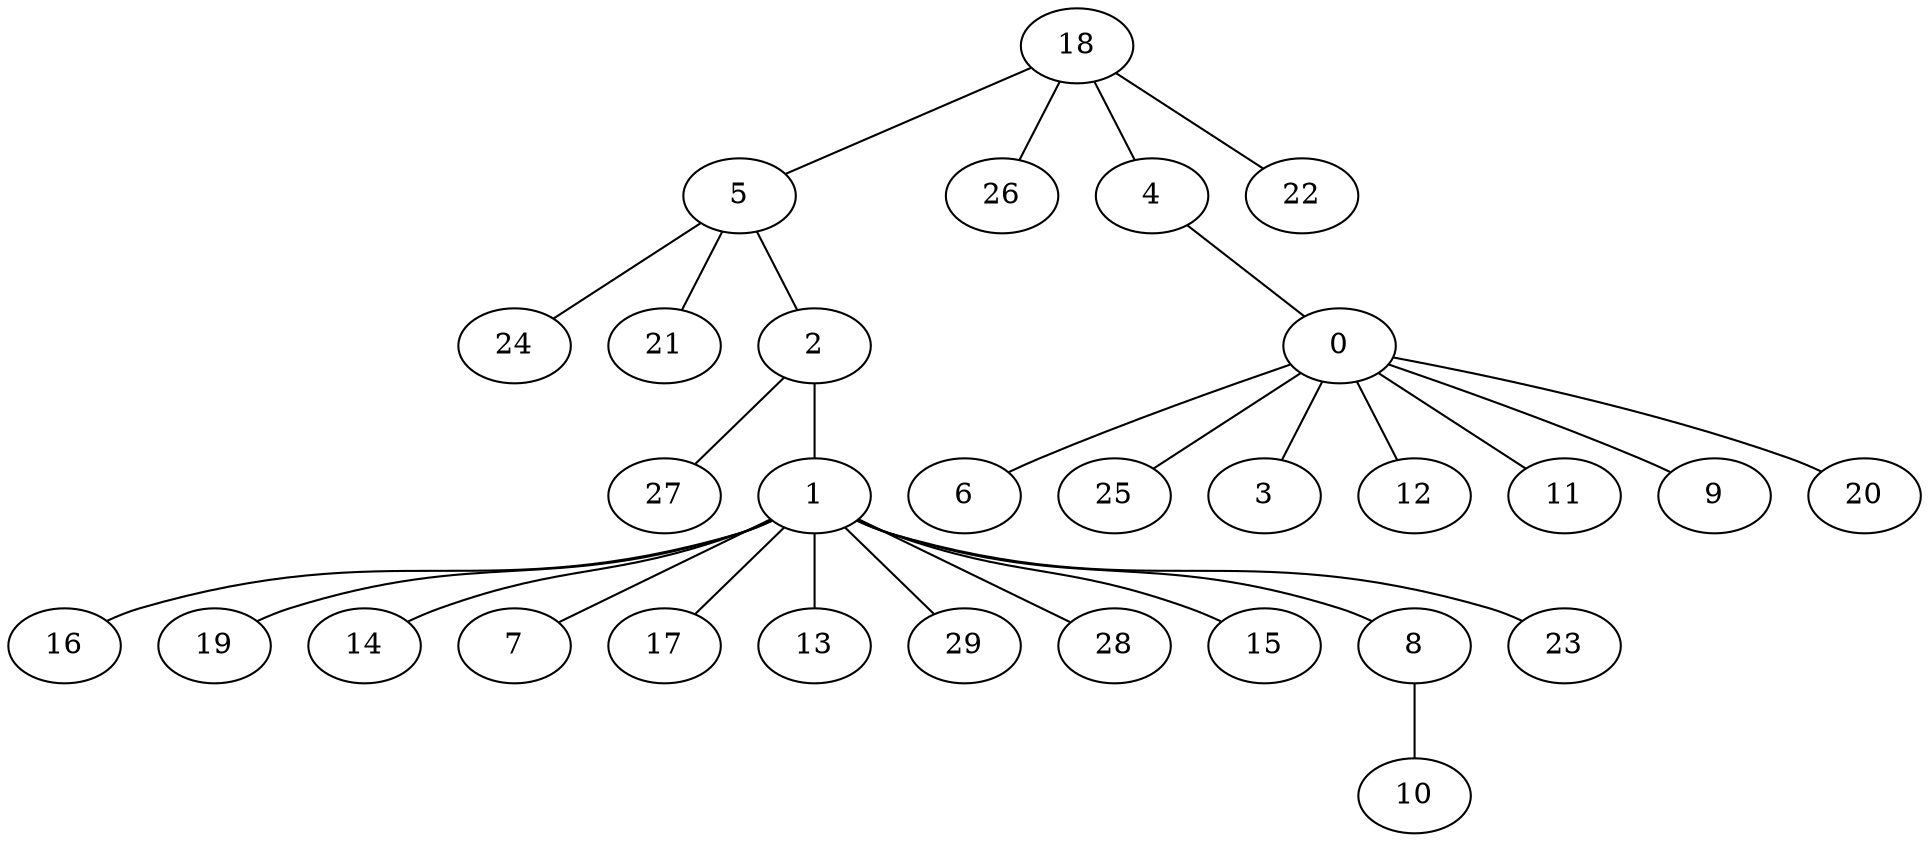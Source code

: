 graph G {
"16";
"19";
"6";
"24";
"25";
"14";
"5";
"7";
"26";
"17";
"21";
"3";
"4";
"13";
"29";
"18";
"28";
"12";
"27";
"11";
"10";
"15";
"2";
"9";
"1";
"8";
"23";
"20";
"0";
"22";
    "2" -- "27";
    "0" -- "9";
    "1" -- "17";
    "0" -- "25";
    "1" -- "28";
    "5" -- "2";
    "0" -- "6";
    "1" -- "15";
    "1" -- "29";
    "1" -- "13";
    "1" -- "23";
    "1" -- "8";
    "5" -- "24";
    "1" -- "16";
    "8" -- "10";
    "1" -- "7";
    "5" -- "21";
    "0" -- "20";
    "0" -- "3";
    "1" -- "14";
    "18" -- "5";
    "0" -- "11";
    "1" -- "19";
    "18" -- "4";
    "2" -- "1";
    "0" -- "12";
    "18" -- "22";
    "18" -- "26";
    "4" -- "0";
}
